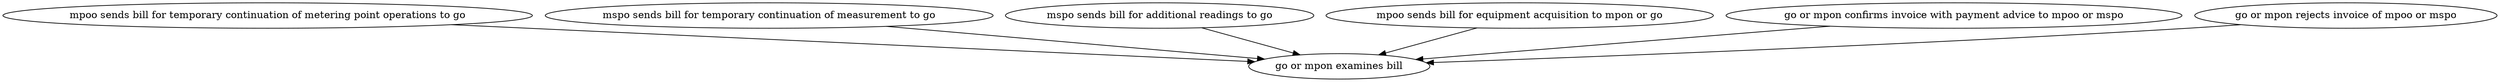 strict digraph "doc-10.14" {
	graph [name="doc-10.14"];
	"mpoo sends bill for temporary continuation of metering point operations to go"	[attrs="{'type': 'Activity', 'label': 'mpoo sends bill for temporary continuation of metering point operations to go'}"];
	"go or mpon examines bill"	[attrs="{'type': 'Activity', 'label': 'go or mpon examines bill'}"];
	"mpoo sends bill for temporary continuation of metering point operations to go" -> "go or mpon examines bill"	[attrs="{'type': 'flow', 'label': 'flow'}"];
	"mspo sends bill for temporary continuation of measurement to go"	[attrs="{'type': 'Activity', 'label': 'mspo sends bill for temporary continuation of measurement to go'}"];
	"mspo sends bill for temporary continuation of measurement to go" -> "go or mpon examines bill"	[attrs="{'type': 'flow', 'label': 'flow'}"];
	"mspo sends bill for additional readings to go"	[attrs="{'type': 'Activity', 'label': 'mspo sends bill for additional readings to go'}"];
	"mspo sends bill for additional readings to go" -> "go or mpon examines bill"	[attrs="{'type': 'flow', 'label': 'flow'}"];
	"mpoo sends bill for equipment acquisition to mpon or go"	[attrs="{'type': 'Activity', 'label': 'mpoo sends bill for equipment acquisition to mpon or go'}"];
	"mpoo sends bill for equipment acquisition to mpon or go" -> "go or mpon examines bill"	[attrs="{'type': 'flow', 'label': 'flow'}"];
	"go or mpon confirms invoice with payment advice to mpoo or mspo"	[attrs="{'type': 'Activity', 'label': 'go or mpon confirms invoice with payment advice to mpoo or mspo'}"];
	"go or mpon confirms invoice with payment advice to mpoo or mspo" -> "go or mpon examines bill"	[attrs="{'type': 'flow', 'label': 'flow'}"];
	"go or mpon rejects invoice of mpoo or mspo"	[attrs="{'type': 'Activity', 'label': 'go or mpon rejects invoice of mpoo or mspo'}"];
	"go or mpon rejects invoice of mpoo or mspo" -> "go or mpon examines bill"	[attrs="{'type': 'flow', 'label': 'flow'}"];
}
